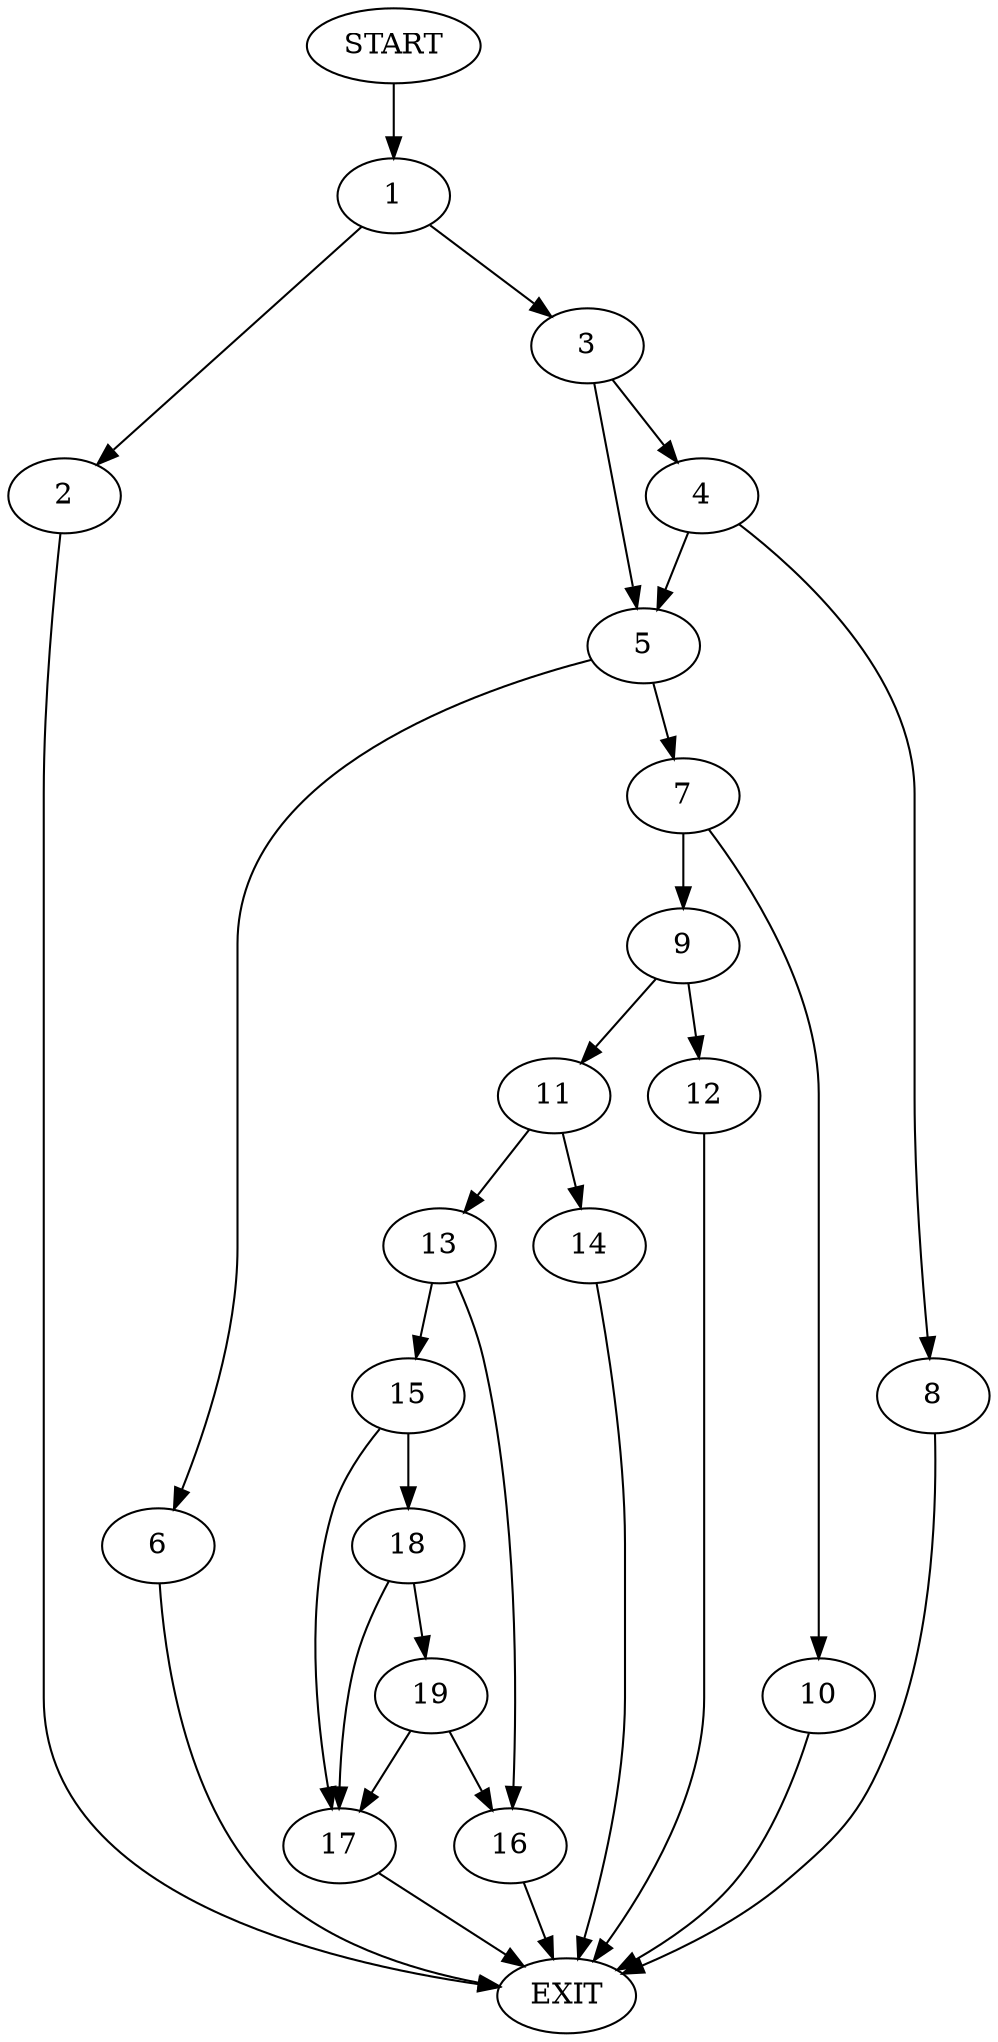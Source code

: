 digraph {
0 [label="START"]
20 [label="EXIT"]
0 -> 1
1 -> 2
1 -> 3
2 -> 20
3 -> 4
3 -> 5
5 -> 6
5 -> 7
4 -> 8
4 -> 5
8 -> 20
6 -> 20
7 -> 9
7 -> 10
9 -> 11
9 -> 12
10 -> 20
11 -> 13
11 -> 14
12 -> 20
14 -> 20
13 -> 15
13 -> 16
16 -> 20
15 -> 17
15 -> 18
17 -> 20
18 -> 19
18 -> 17
19 -> 16
19 -> 17
}
